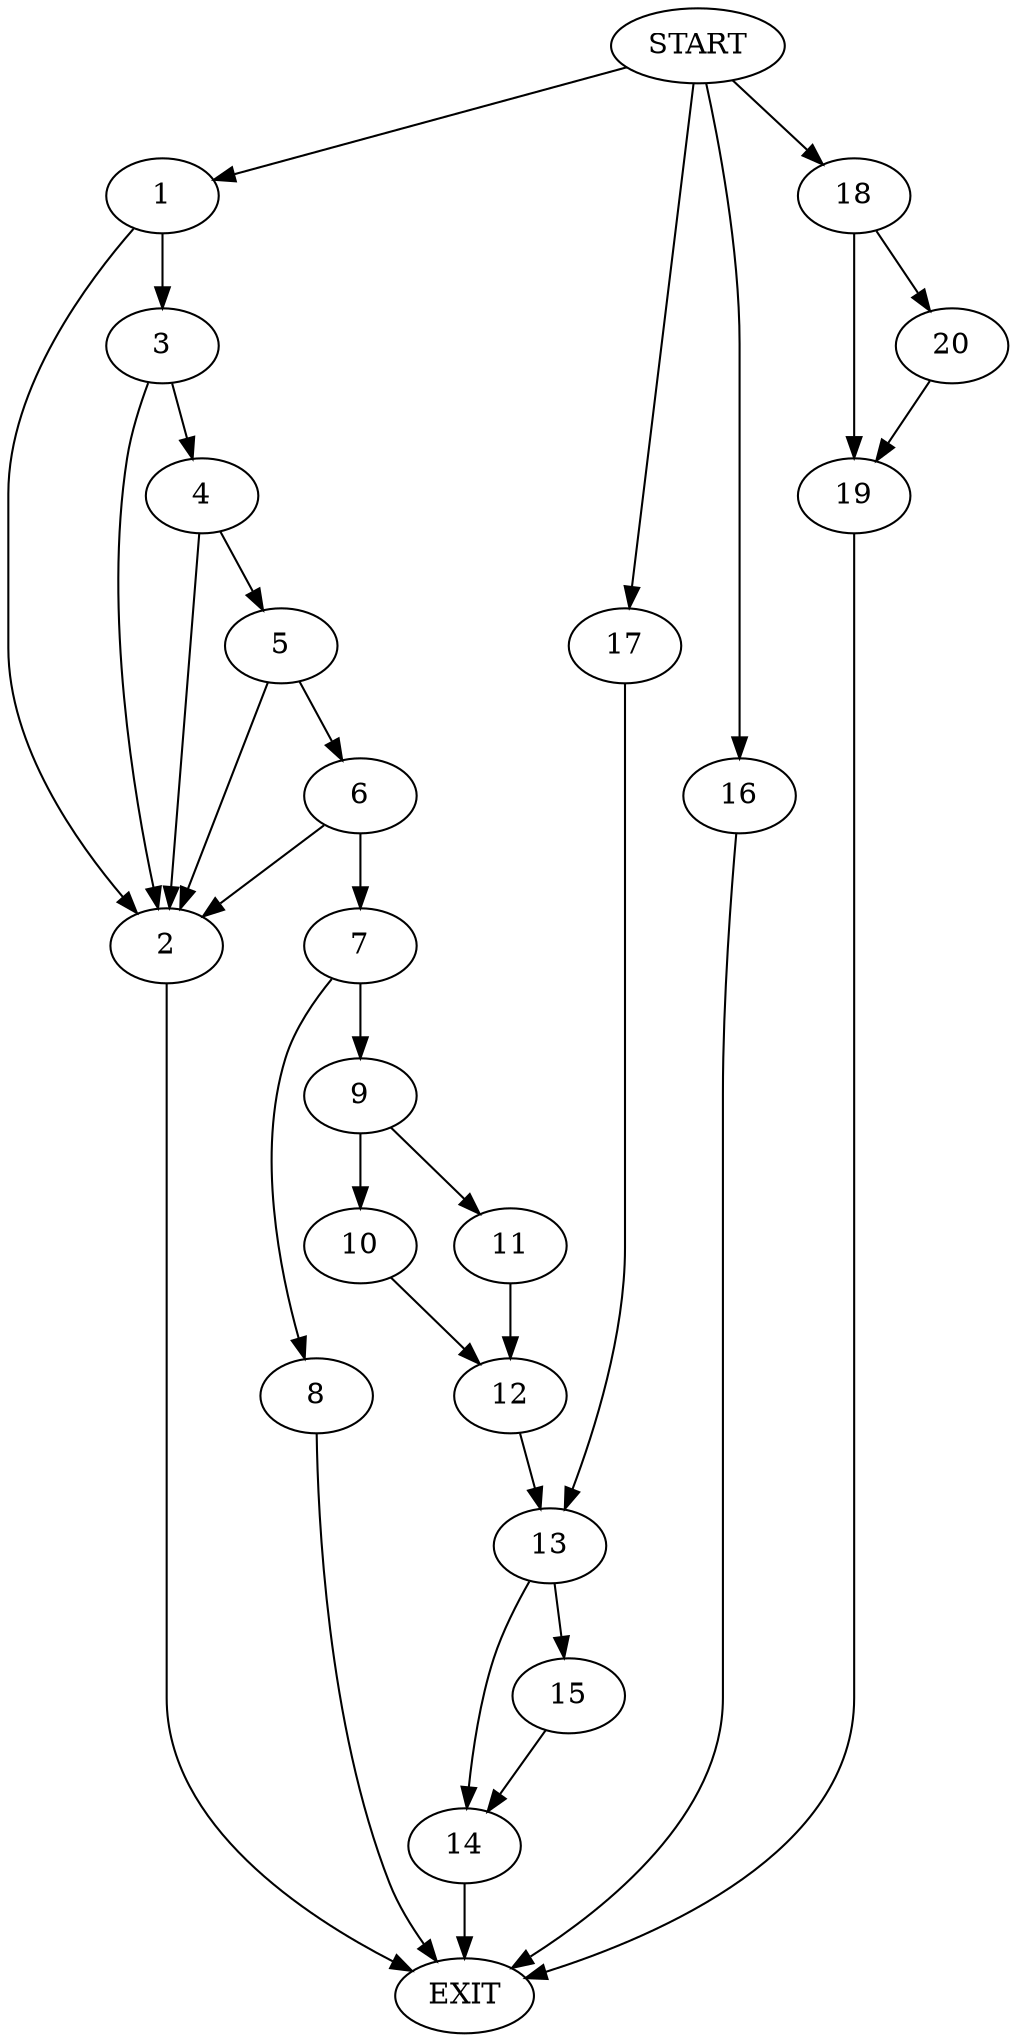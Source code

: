 digraph {
0 [label="START"]
21 [label="EXIT"]
0 -> 1
1 -> 2
1 -> 3
3 -> 4
3 -> 2
2 -> 21
4 -> 2
4 -> 5
5 -> 2
5 -> 6
6 -> 2
6 -> 7
7 -> 8
7 -> 9
9 -> 10
9 -> 11
8 -> 21
10 -> 12
11 -> 12
12 -> 13
13 -> 14
13 -> 15
15 -> 14
14 -> 21
0 -> 16
16 -> 21
0 -> 17
17 -> 13
0 -> 18
18 -> 19
18 -> 20
20 -> 19
19 -> 21
}

